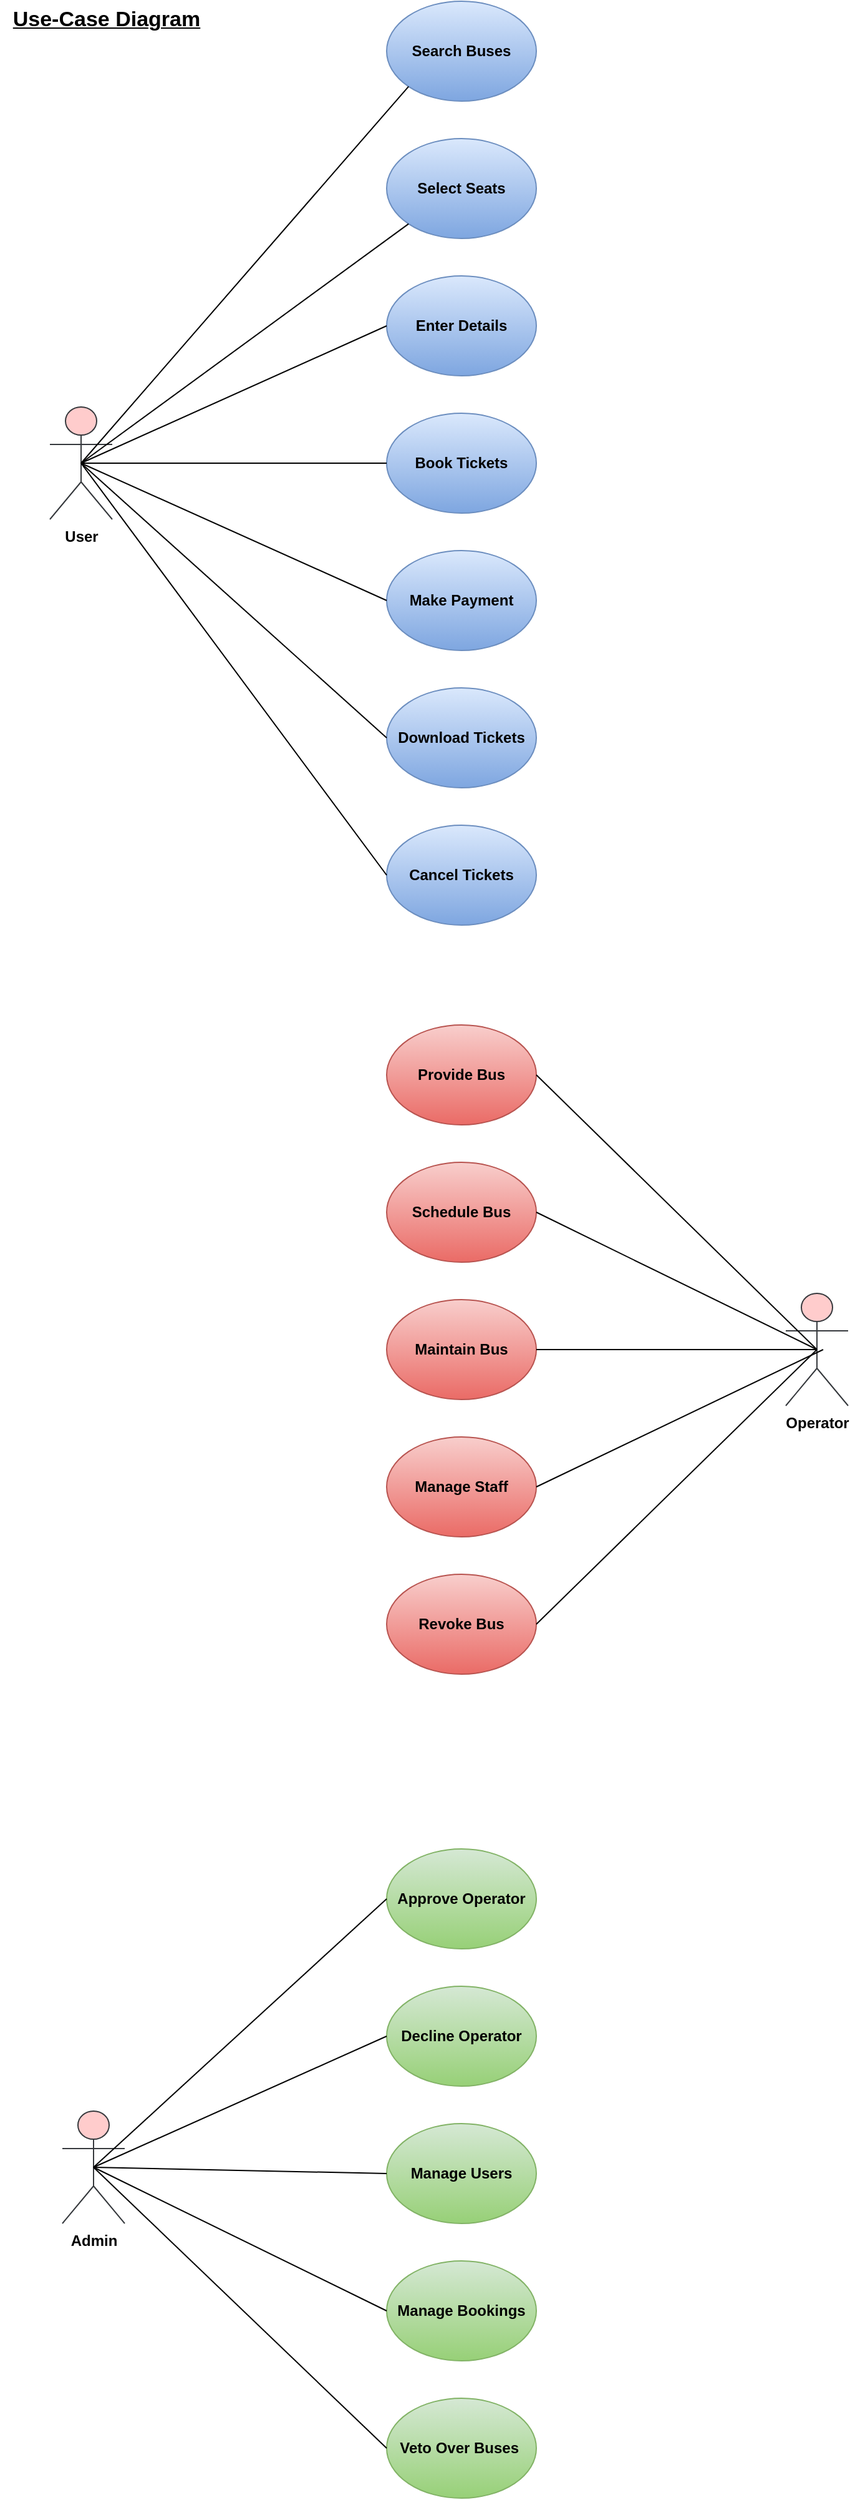 <mxfile version="20.8.5" type="device"><diagram id="8c7uZzjiWjRvbFC2WnNj" name="Page-1"><mxGraphModel dx="1313" dy="774" grid="1" gridSize="10" guides="1" tooltips="1" connect="1" arrows="1" fold="1" page="1" pageScale="1" pageWidth="850" pageHeight="1100" math="0" shadow="0"><root><mxCell id="0"/><mxCell id="1" parent="0"/><mxCell id="SvxwHPPdHmIOrjJmfony-1" value="&lt;b&gt;Search Buses&lt;/b&gt;" style="ellipse;whiteSpace=wrap;html=1;fillColor=#dae8fc;gradientColor=#7ea6e0;strokeColor=#6c8ebf;" vertex="1" parent="1"><mxGeometry x="340" y="20" width="120" height="80" as="geometry"/></mxCell><mxCell id="SvxwHPPdHmIOrjJmfony-2" value="&lt;b&gt;Select Seats&lt;/b&gt;" style="ellipse;whiteSpace=wrap;html=1;fillColor=#dae8fc;gradientColor=#7ea6e0;strokeColor=#6c8ebf;" vertex="1" parent="1"><mxGeometry x="340" y="130" width="120" height="80" as="geometry"/></mxCell><mxCell id="SvxwHPPdHmIOrjJmfony-4" value="&lt;b&gt;Enter Details&lt;/b&gt;" style="ellipse;whiteSpace=wrap;html=1;fillColor=#dae8fc;gradientColor=#7ea6e0;strokeColor=#6c8ebf;" vertex="1" parent="1"><mxGeometry x="340" y="240" width="120" height="80" as="geometry"/></mxCell><mxCell id="SvxwHPPdHmIOrjJmfony-6" value="&lt;b&gt;Book Tickets&lt;/b&gt;" style="ellipse;whiteSpace=wrap;html=1;fillColor=#dae8fc;gradientColor=#7ea6e0;strokeColor=#6c8ebf;" vertex="1" parent="1"><mxGeometry x="340" y="350" width="120" height="80" as="geometry"/></mxCell><mxCell id="SvxwHPPdHmIOrjJmfony-7" value="&lt;b&gt;Make Payment&lt;/b&gt;" style="ellipse;whiteSpace=wrap;html=1;fillColor=#dae8fc;gradientColor=#7ea6e0;strokeColor=#6c8ebf;" vertex="1" parent="1"><mxGeometry x="340" y="460" width="120" height="80" as="geometry"/></mxCell><mxCell id="SvxwHPPdHmIOrjJmfony-8" value="&lt;b&gt;Download Tickets&lt;/b&gt;" style="ellipse;whiteSpace=wrap;html=1;fillColor=#dae8fc;gradientColor=#7ea6e0;strokeColor=#6c8ebf;" vertex="1" parent="1"><mxGeometry x="340" y="570" width="120" height="80" as="geometry"/></mxCell><mxCell id="SvxwHPPdHmIOrjJmfony-9" value="&lt;b&gt;Cancel Tickets&lt;/b&gt;" style="ellipse;whiteSpace=wrap;html=1;fillColor=#dae8fc;gradientColor=#7ea6e0;strokeColor=#6c8ebf;" vertex="1" parent="1"><mxGeometry x="340" y="680" width="120" height="80" as="geometry"/></mxCell><mxCell id="SvxwHPPdHmIOrjJmfony-10" value="&lt;b&gt;User&lt;/b&gt;" style="shape=umlActor;verticalLabelPosition=bottom;verticalAlign=top;html=1;outlineConnect=0;fillColor=#ffcccc;strokeColor=#36393d;" vertex="1" parent="1"><mxGeometry x="70" y="345" width="50" height="90" as="geometry"/></mxCell><mxCell id="SvxwHPPdHmIOrjJmfony-14" value="" style="endArrow=none;html=1;rounded=0;exitX=0.5;exitY=0.5;exitDx=0;exitDy=0;exitPerimeter=0;entryX=0;entryY=1;entryDx=0;entryDy=0;" edge="1" parent="1" source="SvxwHPPdHmIOrjJmfony-10" target="SvxwHPPdHmIOrjJmfony-1"><mxGeometry width="50" height="50" relative="1" as="geometry"><mxPoint x="490" y="370" as="sourcePoint"/><mxPoint x="540" y="320" as="targetPoint"/></mxGeometry></mxCell><mxCell id="SvxwHPPdHmIOrjJmfony-15" value="" style="endArrow=none;html=1;rounded=0;exitX=0.5;exitY=0.5;exitDx=0;exitDy=0;exitPerimeter=0;entryX=0;entryY=1;entryDx=0;entryDy=0;" edge="1" parent="1" source="SvxwHPPdHmIOrjJmfony-10" target="SvxwHPPdHmIOrjJmfony-2"><mxGeometry width="50" height="50" relative="1" as="geometry"><mxPoint x="490" y="370" as="sourcePoint"/><mxPoint x="540" y="320" as="targetPoint"/></mxGeometry></mxCell><mxCell id="SvxwHPPdHmIOrjJmfony-16" value="" style="endArrow=none;html=1;rounded=0;exitX=0.5;exitY=0.5;exitDx=0;exitDy=0;exitPerimeter=0;entryX=0;entryY=0.5;entryDx=0;entryDy=0;" edge="1" parent="1" source="SvxwHPPdHmIOrjJmfony-10" target="SvxwHPPdHmIOrjJmfony-4"><mxGeometry width="50" height="50" relative="1" as="geometry"><mxPoint x="490" y="370" as="sourcePoint"/><mxPoint x="540" y="320" as="targetPoint"/></mxGeometry></mxCell><mxCell id="SvxwHPPdHmIOrjJmfony-17" value="" style="endArrow=none;html=1;rounded=0;exitX=0.5;exitY=0.5;exitDx=0;exitDy=0;exitPerimeter=0;entryX=0;entryY=0.5;entryDx=0;entryDy=0;" edge="1" parent="1" source="SvxwHPPdHmIOrjJmfony-10" target="SvxwHPPdHmIOrjJmfony-6"><mxGeometry width="50" height="50" relative="1" as="geometry"><mxPoint x="490" y="370" as="sourcePoint"/><mxPoint x="540" y="320" as="targetPoint"/></mxGeometry></mxCell><mxCell id="SvxwHPPdHmIOrjJmfony-18" value="" style="endArrow=none;html=1;rounded=0;exitX=0.5;exitY=0.5;exitDx=0;exitDy=0;exitPerimeter=0;entryX=0;entryY=0.5;entryDx=0;entryDy=0;" edge="1" parent="1" source="SvxwHPPdHmIOrjJmfony-10" target="SvxwHPPdHmIOrjJmfony-7"><mxGeometry width="50" height="50" relative="1" as="geometry"><mxPoint x="490" y="370" as="sourcePoint"/><mxPoint x="330" y="490" as="targetPoint"/></mxGeometry></mxCell><mxCell id="SvxwHPPdHmIOrjJmfony-19" value="" style="endArrow=none;html=1;rounded=0;exitX=0.5;exitY=0.5;exitDx=0;exitDy=0;exitPerimeter=0;entryX=0;entryY=0.5;entryDx=0;entryDy=0;" edge="1" parent="1" source="SvxwHPPdHmIOrjJmfony-10" target="SvxwHPPdHmIOrjJmfony-8"><mxGeometry width="50" height="50" relative="1" as="geometry"><mxPoint x="490" y="370" as="sourcePoint"/><mxPoint x="540" y="320" as="targetPoint"/></mxGeometry></mxCell><mxCell id="SvxwHPPdHmIOrjJmfony-20" value="" style="endArrow=none;html=1;rounded=0;entryX=0;entryY=0.5;entryDx=0;entryDy=0;exitX=0.5;exitY=0.5;exitDx=0;exitDy=0;exitPerimeter=0;" edge="1" parent="1" source="SvxwHPPdHmIOrjJmfony-10" target="SvxwHPPdHmIOrjJmfony-9"><mxGeometry width="50" height="50" relative="1" as="geometry"><mxPoint x="490" y="660" as="sourcePoint"/><mxPoint x="540" y="610" as="targetPoint"/></mxGeometry></mxCell><mxCell id="SvxwHPPdHmIOrjJmfony-21" value="&lt;b&gt;Provide Bus&lt;/b&gt;" style="ellipse;whiteSpace=wrap;html=1;fillColor=#f8cecc;gradientColor=#ea6b66;strokeColor=#b85450;" vertex="1" parent="1"><mxGeometry x="340" y="840" width="120" height="80" as="geometry"/></mxCell><mxCell id="SvxwHPPdHmIOrjJmfony-25" value="&lt;b&gt;Schedule Bus&lt;/b&gt;" style="ellipse;whiteSpace=wrap;html=1;fillColor=#f8cecc;gradientColor=#ea6b66;strokeColor=#b85450;" vertex="1" parent="1"><mxGeometry x="340" y="950" width="120" height="80" as="geometry"/></mxCell><mxCell id="SvxwHPPdHmIOrjJmfony-27" value="&lt;b&gt;Maintain Bus&lt;/b&gt;" style="ellipse;whiteSpace=wrap;html=1;fillColor=#f8cecc;gradientColor=#ea6b66;strokeColor=#b85450;" vertex="1" parent="1"><mxGeometry x="340" y="1060" width="120" height="80" as="geometry"/></mxCell><mxCell id="SvxwHPPdHmIOrjJmfony-28" value="&lt;b&gt;Manage Staff&lt;/b&gt;" style="ellipse;whiteSpace=wrap;html=1;fillColor=#f8cecc;gradientColor=#ea6b66;strokeColor=#b85450;" vertex="1" parent="1"><mxGeometry x="340" y="1170" width="120" height="80" as="geometry"/></mxCell><mxCell id="SvxwHPPdHmIOrjJmfony-29" value="&lt;b&gt;Revoke Bus&lt;/b&gt;" style="ellipse;whiteSpace=wrap;html=1;fillColor=#f8cecc;gradientColor=#ea6b66;strokeColor=#b85450;" vertex="1" parent="1"><mxGeometry x="340" y="1280" width="120" height="80" as="geometry"/></mxCell><mxCell id="SvxwHPPdHmIOrjJmfony-31" value="&lt;b&gt;Operator&lt;/b&gt;" style="shape=umlActor;verticalLabelPosition=bottom;verticalAlign=top;html=1;outlineConnect=0;fillColor=#ffcccc;strokeColor=#36393d;" vertex="1" parent="1"><mxGeometry x="660" y="1055" width="50" height="90" as="geometry"/></mxCell><mxCell id="SvxwHPPdHmIOrjJmfony-32" value="" style="endArrow=none;html=1;rounded=0;exitX=1;exitY=0.5;exitDx=0;exitDy=0;entryX=0.5;entryY=0.5;entryDx=0;entryDy=0;entryPerimeter=0;" edge="1" parent="1" source="SvxwHPPdHmIOrjJmfony-21" target="SvxwHPPdHmIOrjJmfony-31"><mxGeometry width="50" height="50" relative="1" as="geometry"><mxPoint x="520" y="1090" as="sourcePoint"/><mxPoint x="570" y="1040" as="targetPoint"/></mxGeometry></mxCell><mxCell id="SvxwHPPdHmIOrjJmfony-33" value="" style="endArrow=none;html=1;rounded=0;exitX=1;exitY=0.5;exitDx=0;exitDy=0;entryX=0.5;entryY=0.5;entryDx=0;entryDy=0;entryPerimeter=0;" edge="1" parent="1" source="SvxwHPPdHmIOrjJmfony-25" target="SvxwHPPdHmIOrjJmfony-31"><mxGeometry width="50" height="50" relative="1" as="geometry"><mxPoint x="520" y="1090" as="sourcePoint"/><mxPoint x="570" y="1040" as="targetPoint"/></mxGeometry></mxCell><mxCell id="SvxwHPPdHmIOrjJmfony-34" value="" style="endArrow=none;html=1;rounded=0;exitX=1;exitY=0.5;exitDx=0;exitDy=0;entryX=0.5;entryY=0.5;entryDx=0;entryDy=0;entryPerimeter=0;" edge="1" parent="1" source="SvxwHPPdHmIOrjJmfony-27" target="SvxwHPPdHmIOrjJmfony-31"><mxGeometry width="50" height="50" relative="1" as="geometry"><mxPoint x="520" y="1090" as="sourcePoint"/><mxPoint x="570" y="1040" as="targetPoint"/></mxGeometry></mxCell><mxCell id="SvxwHPPdHmIOrjJmfony-35" value="" style="endArrow=none;html=1;rounded=0;exitX=1;exitY=0.5;exitDx=0;exitDy=0;" edge="1" parent="1" source="SvxwHPPdHmIOrjJmfony-28"><mxGeometry width="50" height="50" relative="1" as="geometry"><mxPoint x="520" y="1090" as="sourcePoint"/><mxPoint x="690" y="1100" as="targetPoint"/></mxGeometry></mxCell><mxCell id="SvxwHPPdHmIOrjJmfony-36" value="" style="endArrow=none;html=1;rounded=0;exitX=1;exitY=0.5;exitDx=0;exitDy=0;entryX=0.5;entryY=0.5;entryDx=0;entryDy=0;entryPerimeter=0;" edge="1" parent="1" source="SvxwHPPdHmIOrjJmfony-29" target="SvxwHPPdHmIOrjJmfony-31"><mxGeometry width="50" height="50" relative="1" as="geometry"><mxPoint x="520" y="1090" as="sourcePoint"/><mxPoint x="570" y="1040" as="targetPoint"/></mxGeometry></mxCell><mxCell id="SvxwHPPdHmIOrjJmfony-39" value="&lt;b&gt;Approve Operator&lt;/b&gt;" style="ellipse;whiteSpace=wrap;html=1;fillColor=#d5e8d4;gradientColor=#97d077;strokeColor=#82b366;" vertex="1" parent="1"><mxGeometry x="340" y="1500" width="120" height="80" as="geometry"/></mxCell><mxCell id="SvxwHPPdHmIOrjJmfony-40" value="&lt;b&gt;Decline Operator&lt;/b&gt;" style="ellipse;whiteSpace=wrap;html=1;fillColor=#d5e8d4;gradientColor=#97d077;strokeColor=#82b366;" vertex="1" parent="1"><mxGeometry x="340" y="1610" width="120" height="80" as="geometry"/></mxCell><mxCell id="SvxwHPPdHmIOrjJmfony-41" value="&lt;b&gt;Manage Users&lt;/b&gt;" style="ellipse;whiteSpace=wrap;html=1;fillColor=#d5e8d4;gradientColor=#97d077;strokeColor=#82b366;" vertex="1" parent="1"><mxGeometry x="340" y="1720" width="120" height="80" as="geometry"/></mxCell><mxCell id="SvxwHPPdHmIOrjJmfony-42" value="&lt;b&gt;Manage Bookings&lt;/b&gt;" style="ellipse;whiteSpace=wrap;html=1;fillColor=#d5e8d4;gradientColor=#97d077;strokeColor=#82b366;" vertex="1" parent="1"><mxGeometry x="340" y="1830" width="120" height="80" as="geometry"/></mxCell><mxCell id="SvxwHPPdHmIOrjJmfony-43" value="&lt;b&gt;Veto Over Buses&amp;nbsp;&lt;/b&gt;" style="ellipse;whiteSpace=wrap;html=1;fillColor=#d5e8d4;gradientColor=#97d077;strokeColor=#82b366;" vertex="1" parent="1"><mxGeometry x="340" y="1940" width="120" height="80" as="geometry"/></mxCell><mxCell id="SvxwHPPdHmIOrjJmfony-44" value="&lt;b&gt;Admin&lt;/b&gt;" style="shape=umlActor;verticalLabelPosition=bottom;verticalAlign=top;html=1;outlineConnect=0;fillColor=#ffcccc;strokeColor=#36393d;" vertex="1" parent="1"><mxGeometry x="80" y="1710" width="50" height="90" as="geometry"/></mxCell><mxCell id="SvxwHPPdHmIOrjJmfony-45" value="" style="endArrow=none;html=1;rounded=0;exitX=0.5;exitY=0.5;exitDx=0;exitDy=0;exitPerimeter=0;entryX=0;entryY=0.5;entryDx=0;entryDy=0;" edge="1" parent="1" source="SvxwHPPdHmIOrjJmfony-44" target="SvxwHPPdHmIOrjJmfony-39"><mxGeometry width="50" height="50" relative="1" as="geometry"><mxPoint x="460" y="1680" as="sourcePoint"/><mxPoint x="510" y="1630" as="targetPoint"/></mxGeometry></mxCell><mxCell id="SvxwHPPdHmIOrjJmfony-46" value="" style="endArrow=none;html=1;rounded=0;exitX=0.5;exitY=0.5;exitDx=0;exitDy=0;exitPerimeter=0;entryX=0;entryY=0.5;entryDx=0;entryDy=0;" edge="1" parent="1" source="SvxwHPPdHmIOrjJmfony-44" target="SvxwHPPdHmIOrjJmfony-40"><mxGeometry width="50" height="50" relative="1" as="geometry"><mxPoint x="460" y="1680" as="sourcePoint"/><mxPoint x="510" y="1630" as="targetPoint"/></mxGeometry></mxCell><mxCell id="SvxwHPPdHmIOrjJmfony-47" value="" style="endArrow=none;html=1;rounded=0;exitX=0.5;exitY=0.5;exitDx=0;exitDy=0;exitPerimeter=0;entryX=0;entryY=0.5;entryDx=0;entryDy=0;" edge="1" parent="1" source="SvxwHPPdHmIOrjJmfony-44" target="SvxwHPPdHmIOrjJmfony-41"><mxGeometry width="50" height="50" relative="1" as="geometry"><mxPoint x="460" y="1680" as="sourcePoint"/><mxPoint x="510" y="1630" as="targetPoint"/></mxGeometry></mxCell><mxCell id="SvxwHPPdHmIOrjJmfony-48" value="" style="endArrow=none;html=1;rounded=0;entryX=0;entryY=0.5;entryDx=0;entryDy=0;" edge="1" parent="1" target="SvxwHPPdHmIOrjJmfony-42"><mxGeometry width="50" height="50" relative="1" as="geometry"><mxPoint x="105" y="1755" as="sourcePoint"/><mxPoint x="510" y="1630" as="targetPoint"/></mxGeometry></mxCell><mxCell id="SvxwHPPdHmIOrjJmfony-49" value="" style="endArrow=none;html=1;rounded=0;exitX=0.5;exitY=0.5;exitDx=0;exitDy=0;exitPerimeter=0;entryX=0;entryY=0.5;entryDx=0;entryDy=0;" edge="1" parent="1" source="SvxwHPPdHmIOrjJmfony-44" target="SvxwHPPdHmIOrjJmfony-43"><mxGeometry width="50" height="50" relative="1" as="geometry"><mxPoint x="170" y="1990" as="sourcePoint"/><mxPoint x="220" y="1940" as="targetPoint"/></mxGeometry></mxCell><mxCell id="SvxwHPPdHmIOrjJmfony-55" value="&lt;b&gt;&lt;u&gt;&lt;font style=&quot;font-size: 17px;&quot;&gt;Use-Case Diagram&lt;/font&gt;&lt;/u&gt;&lt;/b&gt;" style="text;html=1;align=center;verticalAlign=middle;resizable=0;points=[];autosize=1;strokeColor=none;fillColor=none;" vertex="1" parent="1"><mxGeometry x="30" y="20" width="170" height="30" as="geometry"/></mxCell></root></mxGraphModel></diagram></mxfile>